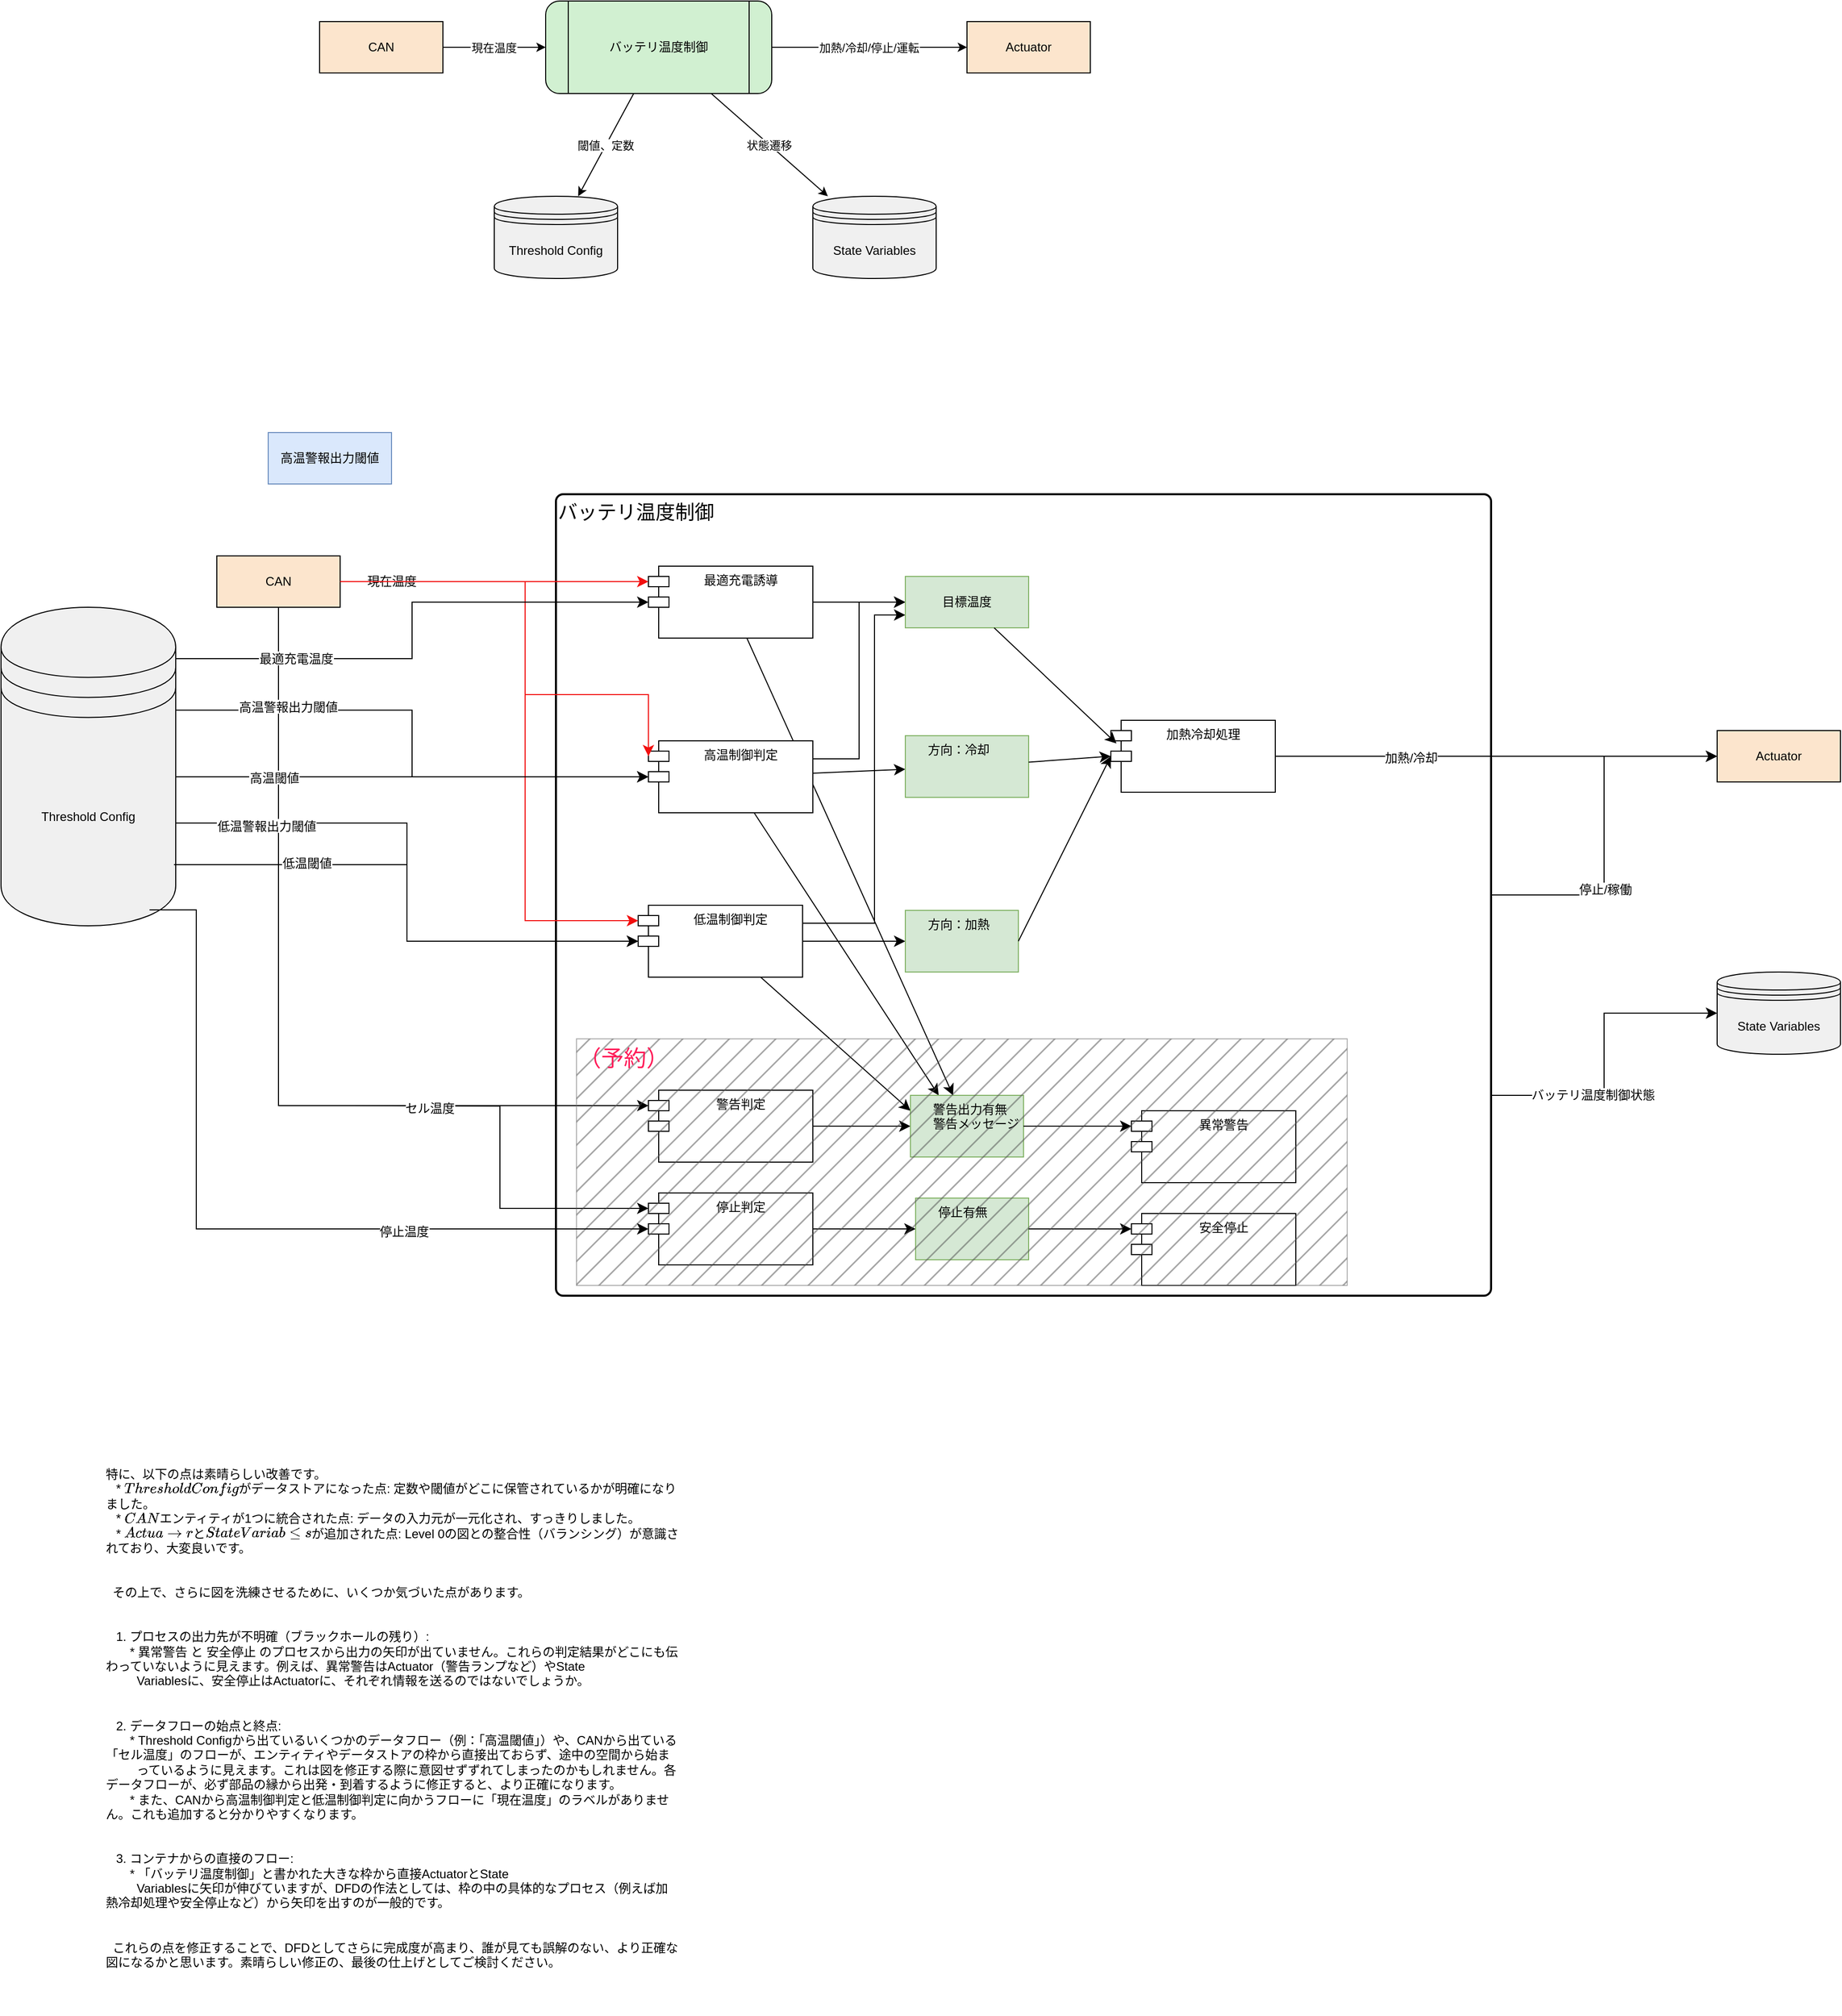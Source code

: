 <mxfile version="28.2.5">
  <diagram id="dfd_level0" name="Battery Temperature Control - Level 0 DFD">
    <mxGraphModel dx="1468" dy="705" grid="1" gridSize="10" guides="1" tooltips="1" connect="1" arrows="1" fold="1" page="0" pageScale="1" pageWidth="1654" pageHeight="1169" math="0" shadow="0">
      <root>
        <mxCell id="0" />
        <mxCell id="1" parent="0" />
        <mxCell id="can" value="CAN" style="shape=rectangle;fillColor=#fce5cd;whiteSpace=wrap;html=1;" parent="1" vertex="1">
          <mxGeometry x="80" y="120" width="120" height="50" as="geometry" />
        </mxCell>
        <mxCell id="logic" value="バッテリ温度制御" style="shape=process;rounded=1;fillColor=#d1f0d1;whiteSpace=wrap;html=1;" parent="1" vertex="1">
          <mxGeometry x="300" y="100" width="220" height="90" as="geometry" />
        </mxCell>
        <mxCell id="act" value="Actuator" style="shape=rectangle;fillColor=#fce5cd;whiteSpace=wrap;html=1;" parent="1" vertex="1">
          <mxGeometry x="710" y="120" width="120" height="50" as="geometry" />
        </mxCell>
        <mxCell id="conf" value="Threshold Config" style="shape=datastore;fillColor=#f0f0f0;whiteSpace=wrap;html=1;" parent="1" vertex="1">
          <mxGeometry x="250" y="290" width="120" height="80" as="geometry" />
        </mxCell>
        <mxCell id="state" value="State Variables" style="shape=datastore;fillColor=#f0f0f0;whiteSpace=wrap;html=1;" parent="1" vertex="1">
          <mxGeometry x="560" y="290" width="120" height="80" as="geometry" />
        </mxCell>
        <mxCell id="f1" value="現在温度" parent="1" source="can" target="logic" edge="1">
          <mxGeometry relative="1" as="geometry">
            <mxPoint as="offset" />
          </mxGeometry>
        </mxCell>
        <mxCell id="f2" value="加熱/冷却/停止/運転" parent="1" source="logic" target="act" edge="1">
          <mxGeometry relative="1" as="geometry" />
        </mxCell>
        <mxCell id="f3" value="閾値、定数" parent="1" source="logic" target="conf" edge="1">
          <mxGeometry relative="1" as="geometry" />
        </mxCell>
        <mxCell id="f4" value="状態遷移" parent="1" source="logic" target="state" edge="1">
          <mxGeometry relative="1" as="geometry" />
        </mxCell>
        <mxCell id="OiuqpF2scuzAS8LPqLpI-21" style="edgeStyle=orthogonalEdgeStyle;rounded=0;orthogonalLoop=1;jettySize=auto;html=1;entryX=0;entryY=0.5;entryDx=0;entryDy=0;fontSize=12;startSize=8;endSize=8;" parent="1" source="gV4ivacfT20c8QTqMqW6-1" target="OiuqpF2scuzAS8LPqLpI-16" edge="1">
          <mxGeometry relative="1" as="geometry" />
        </mxCell>
        <mxCell id="OiuqpF2scuzAS8LPqLpI-22" value="停止/稼働" style="edgeLabel;html=1;align=center;verticalAlign=middle;resizable=0;points=[];fontSize=12;" parent="OiuqpF2scuzAS8LPqLpI-21" vertex="1" connectable="0">
          <mxGeometry x="-0.353" y="-1" relative="1" as="geometry">
            <mxPoint as="offset" />
          </mxGeometry>
        </mxCell>
        <mxCell id="OiuqpF2scuzAS8LPqLpI-24" style="edgeStyle=orthogonalEdgeStyle;rounded=0;orthogonalLoop=1;jettySize=auto;html=1;entryX=0;entryY=0.5;entryDx=0;entryDy=0;fontSize=12;startSize=8;endSize=8;exitX=1;exitY=0.75;exitDx=0;exitDy=0;" parent="1" source="gV4ivacfT20c8QTqMqW6-1" target="OiuqpF2scuzAS8LPqLpI-23" edge="1">
          <mxGeometry relative="1" as="geometry" />
        </mxCell>
        <mxCell id="OiuqpF2scuzAS8LPqLpI-25" value="バッテリ温度制御状態" style="edgeLabel;html=1;align=center;verticalAlign=middle;resizable=0;points=[];fontSize=12;" parent="OiuqpF2scuzAS8LPqLpI-24" vertex="1" connectable="0">
          <mxGeometry x="-0.602" y="-4" relative="1" as="geometry">
            <mxPoint x="39" y="-4" as="offset" />
          </mxGeometry>
        </mxCell>
        <mxCell id="gV4ivacfT20c8QTqMqW6-1" value="バッテリ温度制御" style="rounded=1;whiteSpace=wrap;html=1;absoluteArcSize=1;arcSize=14;strokeWidth=2;align=left;verticalAlign=top;fontSize=19;" parent="1" vertex="1">
          <mxGeometry x="310" y="580" width="910" height="780" as="geometry" />
        </mxCell>
        <mxCell id="OiuqpF2scuzAS8LPqLpI-12" style="edgeStyle=orthogonalEdgeStyle;rounded=0;orthogonalLoop=1;jettySize=auto;html=1;fontSize=12;startSize=8;endSize=8;entryX=0;entryY=0;entryDx=0;entryDy=15;entryPerimeter=0;" parent="1" source="gV4ivacfT20c8QTqMqW6-2" target="gV4ivacfT20c8QTqMqW6-58" edge="1">
          <mxGeometry relative="1" as="geometry">
            <mxPoint x="180" y="1130" as="targetPoint" />
            <Array as="points">
              <mxPoint x="40" y="1175" />
            </Array>
          </mxGeometry>
        </mxCell>
        <mxCell id="gV4ivacfT20c8QTqMqW6-2" value="CAN" style="shape=rectangle;fillColor=#fce5cd;whiteSpace=wrap;html=1;" parent="1" vertex="1">
          <mxGeometry x="-20" y="640" width="120" height="50" as="geometry" />
        </mxCell>
        <mxCell id="gV4ivacfT20c8QTqMqW6-3" style="edgeStyle=none;curved=1;rounded=0;orthogonalLoop=1;jettySize=auto;html=1;fontSize=12;startSize=8;endSize=8;entryX=0;entryY=0;entryDx=0;entryDy=15;entryPerimeter=0;strokeColor=light-dark(#F20F0F,#EDEDED);" parent="1" source="gV4ivacfT20c8QTqMqW6-2" target="gV4ivacfT20c8QTqMqW6-4" edge="1">
          <mxGeometry relative="1" as="geometry">
            <mxPoint x="180" y="610" as="targetPoint" />
          </mxGeometry>
        </mxCell>
        <mxCell id="gV4ivacfT20c8QTqMqW6-12" value="現在温度" style="edgeLabel;html=1;align=center;verticalAlign=middle;resizable=0;points=[];fontSize=12;" parent="gV4ivacfT20c8QTqMqW6-3" vertex="1" connectable="0">
          <mxGeometry x="-0.223" y="-3" relative="1" as="geometry">
            <mxPoint x="-67" y="-3" as="offset" />
          </mxGeometry>
        </mxCell>
        <mxCell id="gV4ivacfT20c8QTqMqW6-22" style="edgeStyle=none;curved=1;rounded=0;orthogonalLoop=1;jettySize=auto;html=1;fontSize=12;startSize=8;endSize=8;" parent="1" source="gV4ivacfT20c8QTqMqW6-4" target="gV4ivacfT20c8QTqMqW6-21" edge="1">
          <mxGeometry relative="1" as="geometry" />
        </mxCell>
        <mxCell id="gV4ivacfT20c8QTqMqW6-78" style="edgeStyle=none;curved=1;rounded=0;orthogonalLoop=1;jettySize=auto;html=1;fontSize=12;startSize=8;endSize=8;" parent="1" source="gV4ivacfT20c8QTqMqW6-4" target="gV4ivacfT20c8QTqMqW6-64" edge="1">
          <mxGeometry relative="1" as="geometry" />
        </mxCell>
        <mxCell id="gV4ivacfT20c8QTqMqW6-4" value="&lt;p style=&quot;margin-top: 0pt; margin-bottom: 0pt; margin-left: 0in; direction: ltr; unicode-bidi: embed; vertical-align: middle; word-break: normal;&quot;&gt;&lt;font face=&quot;Helvetica&quot; style=&quot;&quot;&gt;最適充電誘導&lt;/font&gt;&lt;/p&gt;" style="shape=module;align=left;spacingLeft=20;align=center;verticalAlign=top;whiteSpace=wrap;html=1;" parent="1" vertex="1">
          <mxGeometry x="400" y="650" width="160" height="70" as="geometry" />
        </mxCell>
        <mxCell id="gV4ivacfT20c8QTqMqW6-8" value="高温警報出力閾値" style="shape=rectangle;fillColor=#dae8fc;whiteSpace=wrap;html=1;strokeColor=#6c8ebf;" parent="1" vertex="1">
          <mxGeometry x="30" y="520" width="120" height="50" as="geometry" />
        </mxCell>
        <mxCell id="gV4ivacfT20c8QTqMqW6-50" value="" style="edgeStyle=none;curved=1;rounded=0;orthogonalLoop=1;jettySize=auto;html=1;fontSize=12;startSize=8;endSize=8;" parent="1" source="gV4ivacfT20c8QTqMqW6-14" target="gV4ivacfT20c8QTqMqW6-49" edge="1">
          <mxGeometry relative="1" as="geometry" />
        </mxCell>
        <mxCell id="gV4ivacfT20c8QTqMqW6-55" style="edgeStyle=orthogonalEdgeStyle;rounded=0;orthogonalLoop=1;jettySize=auto;html=1;entryX=0;entryY=0.5;entryDx=0;entryDy=0;fontSize=12;startSize=8;endSize=8;exitX=1;exitY=0.25;exitDx=0;exitDy=0;" parent="1" source="gV4ivacfT20c8QTqMqW6-14" target="gV4ivacfT20c8QTqMqW6-21" edge="1">
          <mxGeometry relative="1" as="geometry" />
        </mxCell>
        <mxCell id="gV4ivacfT20c8QTqMqW6-77" style="edgeStyle=none;curved=1;rounded=0;orthogonalLoop=1;jettySize=auto;html=1;entryX=0.25;entryY=0;entryDx=0;entryDy=0;fontSize=12;startSize=8;endSize=8;" parent="1" source="gV4ivacfT20c8QTqMqW6-14" target="gV4ivacfT20c8QTqMqW6-64" edge="1">
          <mxGeometry relative="1" as="geometry" />
        </mxCell>
        <mxCell id="gV4ivacfT20c8QTqMqW6-14" value="&lt;p style=&quot;margin-top: 0pt; margin-bottom: 0pt; margin-left: 0in; direction: ltr; unicode-bidi: embed; vertical-align: middle; word-break: normal;&quot;&gt;&lt;font style=&quot;&quot;&gt;高温制御判定&lt;/font&gt;&lt;/p&gt;" style="shape=module;align=left;spacingLeft=20;align=center;verticalAlign=top;whiteSpace=wrap;html=1;miterlimit=4;" parent="1" vertex="1">
          <mxGeometry x="400" y="820" width="160" height="70" as="geometry" />
        </mxCell>
        <mxCell id="gV4ivacfT20c8QTqMqW6-52" value="" style="edgeStyle=none;curved=1;rounded=0;orthogonalLoop=1;jettySize=auto;html=1;fontSize=12;startSize=8;endSize=8;" parent="1" source="gV4ivacfT20c8QTqMqW6-15" target="gV4ivacfT20c8QTqMqW6-51" edge="1">
          <mxGeometry relative="1" as="geometry" />
        </mxCell>
        <mxCell id="gV4ivacfT20c8QTqMqW6-56" style="edgeStyle=orthogonalEdgeStyle;rounded=0;orthogonalLoop=1;jettySize=auto;html=1;entryX=0;entryY=0.75;entryDx=0;entryDy=0;fontSize=12;startSize=8;endSize=8;exitX=1;exitY=0.25;exitDx=0;exitDy=0;" parent="1" source="gV4ivacfT20c8QTqMqW6-15" target="gV4ivacfT20c8QTqMqW6-21" edge="1">
          <mxGeometry relative="1" as="geometry">
            <Array as="points">
              <mxPoint x="620" y="998" />
              <mxPoint x="620" y="698" />
            </Array>
          </mxGeometry>
        </mxCell>
        <mxCell id="gV4ivacfT20c8QTqMqW6-76" style="edgeStyle=none;curved=1;rounded=0;orthogonalLoop=1;jettySize=auto;html=1;entryX=0;entryY=0.25;entryDx=0;entryDy=0;fontSize=12;startSize=8;endSize=8;" parent="1" source="gV4ivacfT20c8QTqMqW6-15" target="gV4ivacfT20c8QTqMqW6-64" edge="1">
          <mxGeometry relative="1" as="geometry" />
        </mxCell>
        <mxCell id="gV4ivacfT20c8QTqMqW6-15" value="&lt;p style=&quot;margin-top: 0pt; margin-bottom: 0pt; margin-left: 0in; direction: ltr; unicode-bidi: embed; vertical-align: middle; word-break: normal;&quot;&gt;低温制御判定&lt;/p&gt;" style="shape=module;align=left;spacingLeft=20;align=center;verticalAlign=top;whiteSpace=wrap;html=1;" parent="1" vertex="1">
          <mxGeometry x="390" y="980" width="160" height="70" as="geometry" />
        </mxCell>
        <mxCell id="OiuqpF2scuzAS8LPqLpI-17" style="edgeStyle=none;curved=1;rounded=0;orthogonalLoop=1;jettySize=auto;html=1;entryX=0;entryY=0.5;entryDx=0;entryDy=0;fontSize=12;startSize=8;endSize=8;" parent="1" source="gV4ivacfT20c8QTqMqW6-16" target="OiuqpF2scuzAS8LPqLpI-16" edge="1">
          <mxGeometry relative="1" as="geometry" />
        </mxCell>
        <mxCell id="OiuqpF2scuzAS8LPqLpI-18" value="加熱/冷却" style="edgeLabel;html=1;align=center;verticalAlign=middle;resizable=0;points=[];fontSize=12;" parent="OiuqpF2scuzAS8LPqLpI-17" vertex="1" connectable="0">
          <mxGeometry x="-0.386" y="-2" relative="1" as="geometry">
            <mxPoint as="offset" />
          </mxGeometry>
        </mxCell>
        <mxCell id="gV4ivacfT20c8QTqMqW6-16" value="&lt;p style=&quot;margin-top: 0pt; margin-bottom: 0pt; margin-left: 0in; direction: ltr; unicode-bidi: embed; vertical-align: middle; word-break: normal;&quot;&gt;加熱冷却処理&lt;/p&gt;" style="shape=module;align=left;spacingLeft=20;align=center;verticalAlign=top;whiteSpace=wrap;html=1;" parent="1" vertex="1">
          <mxGeometry x="850" y="800" width="160" height="70" as="geometry" />
        </mxCell>
        <mxCell id="gV4ivacfT20c8QTqMqW6-21" value="目標温度" style="shape=rectangle;fillColor=#d5e8d4;whiteSpace=wrap;html=1;strokeColor=#82b366;" parent="1" vertex="1">
          <mxGeometry x="650" y="660" width="120" height="50" as="geometry" />
        </mxCell>
        <mxCell id="gV4ivacfT20c8QTqMqW6-23" style="edgeStyle=none;curved=1;rounded=0;orthogonalLoop=1;jettySize=auto;html=1;fontSize=12;startSize=8;endSize=8;entryX=0.034;entryY=0.322;entryDx=0;entryDy=0;entryPerimeter=0;" parent="1" source="gV4ivacfT20c8QTqMqW6-21" target="gV4ivacfT20c8QTqMqW6-16" edge="1">
          <mxGeometry relative="1" as="geometry">
            <mxPoint x="870" y="785" as="targetPoint" />
          </mxGeometry>
        </mxCell>
        <mxCell id="gV4ivacfT20c8QTqMqW6-25" style="edgeStyle=orthogonalEdgeStyle;rounded=0;orthogonalLoop=1;jettySize=auto;html=1;entryX=0;entryY=0;entryDx=0;entryDy=15;entryPerimeter=0;fontSize=12;startSize=8;endSize=8;exitX=1;exitY=0.5;exitDx=0;exitDy=0;strokeColor=light-dark(#F20F0F,#EDEDED);" parent="1" source="gV4ivacfT20c8QTqMqW6-2" target="gV4ivacfT20c8QTqMqW6-14" edge="1">
          <mxGeometry relative="1" as="geometry">
            <Array as="points">
              <mxPoint x="280" y="665" />
              <mxPoint x="280" y="775" />
            </Array>
          </mxGeometry>
        </mxCell>
        <mxCell id="gV4ivacfT20c8QTqMqW6-27" style="edgeStyle=none;curved=1;rounded=0;orthogonalLoop=1;jettySize=auto;html=1;exitX=0.75;exitY=1;exitDx=0;exitDy=0;fontSize=12;startSize=8;endSize=8;" parent="1" source="gV4ivacfT20c8QTqMqW6-2" target="gV4ivacfT20c8QTqMqW6-2" edge="1">
          <mxGeometry relative="1" as="geometry" />
        </mxCell>
        <mxCell id="gV4ivacfT20c8QTqMqW6-41" style="edgeStyle=orthogonalEdgeStyle;rounded=0;orthogonalLoop=1;jettySize=auto;html=1;entryX=0;entryY=0;entryDx=0;entryDy=15;entryPerimeter=0;fontSize=12;startSize=8;endSize=8;strokeColor=#F20F0F;" parent="1" source="gV4ivacfT20c8QTqMqW6-2" target="gV4ivacfT20c8QTqMqW6-15" edge="1">
          <mxGeometry relative="1" as="geometry">
            <Array as="points">
              <mxPoint x="280" y="665" />
              <mxPoint x="280" y="995" />
            </Array>
          </mxGeometry>
        </mxCell>
        <mxCell id="gV4ivacfT20c8QTqMqW6-43" style="edgeStyle=none;curved=1;rounded=0;orthogonalLoop=1;jettySize=auto;html=1;entryX=1;entryY=0.5;entryDx=0;entryDy=0;fontSize=12;startSize=8;endSize=8;" parent="1" edge="1">
          <mxGeometry relative="1" as="geometry">
            <mxPoint x="90" y="925" as="sourcePoint" />
            <mxPoint x="90" y="925" as="targetPoint" />
          </mxGeometry>
        </mxCell>
        <mxCell id="gV4ivacfT20c8QTqMqW6-49" value="方向：冷却" style="whiteSpace=wrap;html=1;verticalAlign=top;spacingLeft=20;align=left;fillColor=#d5e8d4;strokeColor=#82b366;" parent="1" vertex="1">
          <mxGeometry x="650" y="815" width="120" height="60" as="geometry" />
        </mxCell>
        <mxCell id="gV4ivacfT20c8QTqMqW6-51" value="方向：加熱" style="whiteSpace=wrap;html=1;verticalAlign=top;spacingLeft=20;fillColor=#d5e8d4;strokeColor=#82b366;align=left;" parent="1" vertex="1">
          <mxGeometry x="650" y="985" width="110" height="60" as="geometry" />
        </mxCell>
        <mxCell id="gV4ivacfT20c8QTqMqW6-53" style="edgeStyle=none;curved=1;rounded=0;orthogonalLoop=1;jettySize=auto;html=1;entryX=0;entryY=0;entryDx=0;entryDy=35;entryPerimeter=0;fontSize=12;startSize=8;endSize=8;" parent="1" source="gV4ivacfT20c8QTqMqW6-49" target="gV4ivacfT20c8QTqMqW6-16" edge="1">
          <mxGeometry relative="1" as="geometry" />
        </mxCell>
        <mxCell id="gV4ivacfT20c8QTqMqW6-54" style="edgeStyle=none;curved=1;rounded=0;orthogonalLoop=1;jettySize=auto;html=1;entryX=0;entryY=0;entryDx=0;entryDy=35;entryPerimeter=0;fontSize=12;startSize=8;endSize=8;exitX=1;exitY=0.5;exitDx=0;exitDy=0;" parent="1" source="gV4ivacfT20c8QTqMqW6-51" target="gV4ivacfT20c8QTqMqW6-16" edge="1">
          <mxGeometry relative="1" as="geometry" />
        </mxCell>
        <mxCell id="gV4ivacfT20c8QTqMqW6-66" style="edgeStyle=none;curved=1;rounded=0;orthogonalLoop=1;jettySize=auto;html=1;entryX=0;entryY=0.5;entryDx=0;entryDy=0;fontSize=12;startSize=8;endSize=8;" parent="1" source="gV4ivacfT20c8QTqMqW6-58" target="gV4ivacfT20c8QTqMqW6-64" edge="1">
          <mxGeometry relative="1" as="geometry" />
        </mxCell>
        <mxCell id="gV4ivacfT20c8QTqMqW6-58" value="&lt;p style=&quot;margin-top: 0pt; margin-bottom: 0pt; margin-left: 0in; direction: ltr; unicode-bidi: embed; vertical-align: middle; word-break: normal;&quot;&gt;警告判定&lt;/p&gt;" style="shape=module;align=left;spacingLeft=20;align=center;verticalAlign=top;whiteSpace=wrap;html=1;" parent="1" vertex="1">
          <mxGeometry x="400" y="1160" width="160" height="70" as="geometry" />
        </mxCell>
        <mxCell id="gV4ivacfT20c8QTqMqW6-62" value="&lt;p style=&quot;margin-top: 0pt; margin-bottom: 0pt; margin-left: 0in; direction: ltr; unicode-bidi: embed; vertical-align: middle; word-break: normal;&quot;&gt;異常警告&lt;/p&gt;" style="shape=module;align=left;spacingLeft=20;align=center;verticalAlign=top;whiteSpace=wrap;html=1;" parent="1" vertex="1">
          <mxGeometry x="870" y="1180" width="160" height="70" as="geometry" />
        </mxCell>
        <mxCell id="gV4ivacfT20c8QTqMqW6-73" style="edgeStyle=none;curved=1;rounded=0;orthogonalLoop=1;jettySize=auto;html=1;entryX=0;entryY=0.5;entryDx=0;entryDy=0;fontSize=12;startSize=8;endSize=8;" parent="1" source="gV4ivacfT20c8QTqMqW6-63" target="gV4ivacfT20c8QTqMqW6-72" edge="1">
          <mxGeometry relative="1" as="geometry" />
        </mxCell>
        <mxCell id="gV4ivacfT20c8QTqMqW6-63" value="&lt;p style=&quot;margin-top: 0pt; margin-bottom: 0pt; margin-left: 0in; direction: ltr; unicode-bidi: embed; vertical-align: middle; word-break: normal;&quot;&gt;停止判定&lt;/p&gt;" style="shape=module;align=left;spacingLeft=20;align=center;verticalAlign=top;whiteSpace=wrap;html=1;" parent="1" vertex="1">
          <mxGeometry x="400" y="1260" width="160" height="70" as="geometry" />
        </mxCell>
        <mxCell id="gV4ivacfT20c8QTqMqW6-64" value="警告出力有無&lt;div&gt;警告メッセージ&lt;/div&gt;" style="whiteSpace=wrap;html=1;verticalAlign=top;spacingLeft=20;fillColor=#d5e8d4;strokeColor=#82b366;align=left;" parent="1" vertex="1">
          <mxGeometry x="655" y="1165" width="110" height="60" as="geometry" />
        </mxCell>
        <mxCell id="gV4ivacfT20c8QTqMqW6-67" style="edgeStyle=orthogonalEdgeStyle;rounded=0;orthogonalLoop=1;jettySize=auto;html=1;entryX=0;entryY=0;entryDx=0;entryDy=15;entryPerimeter=0;fontSize=12;startSize=8;endSize=8;" parent="1" source="gV4ivacfT20c8QTqMqW6-64" target="gV4ivacfT20c8QTqMqW6-62" edge="1">
          <mxGeometry relative="1" as="geometry" />
        </mxCell>
        <mxCell id="gV4ivacfT20c8QTqMqW6-69" style="edgeStyle=orthogonalEdgeStyle;rounded=0;orthogonalLoop=1;jettySize=auto;html=1;entryX=0;entryY=0;entryDx=0;entryDy=15;entryPerimeter=0;fontSize=12;startSize=8;endSize=8;" parent="1" target="gV4ivacfT20c8QTqMqW6-63" edge="1">
          <mxGeometry relative="1" as="geometry">
            <mxPoint x="110" y="1175" as="sourcePoint" />
          </mxGeometry>
        </mxCell>
        <mxCell id="OiuqpF2scuzAS8LPqLpI-13" value="セル温度" style="edgeLabel;html=1;align=center;verticalAlign=middle;resizable=0;points=[];fontSize=12;" parent="gV4ivacfT20c8QTqMqW6-69" vertex="1" connectable="0">
          <mxGeometry x="-0.606" y="-2" relative="1" as="geometry">
            <mxPoint as="offset" />
          </mxGeometry>
        </mxCell>
        <mxCell id="gV4ivacfT20c8QTqMqW6-71" value="&lt;p style=&quot;margin-top: 0pt; margin-bottom: 0pt; margin-left: 0in; direction: ltr; unicode-bidi: embed; vertical-align: middle; word-break: normal;&quot;&gt;安全停止&lt;/p&gt;" style="shape=module;align=left;spacingLeft=20;align=center;verticalAlign=top;whiteSpace=wrap;html=1;" parent="1" vertex="1">
          <mxGeometry x="870" y="1280" width="160" height="70" as="geometry" />
        </mxCell>
        <mxCell id="gV4ivacfT20c8QTqMqW6-72" value="停止有無" style="whiteSpace=wrap;html=1;verticalAlign=top;spacingLeft=20;fillColor=#d5e8d4;strokeColor=#82b366;align=left;" parent="1" vertex="1">
          <mxGeometry x="660" y="1265" width="110" height="60" as="geometry" />
        </mxCell>
        <mxCell id="gV4ivacfT20c8QTqMqW6-74" style="edgeStyle=none;curved=1;rounded=0;orthogonalLoop=1;jettySize=auto;html=1;entryX=0;entryY=0;entryDx=0;entryDy=15;entryPerimeter=0;fontSize=12;startSize=8;endSize=8;" parent="1" source="gV4ivacfT20c8QTqMqW6-72" target="gV4ivacfT20c8QTqMqW6-71" edge="1">
          <mxGeometry relative="1" as="geometry" />
        </mxCell>
        <mxCell id="gV4ivacfT20c8QTqMqW6-79" value="&lt;font style=&quot;font-size: 22px; color: rgb(255, 29, 89);&quot;&gt;（予約）&lt;/font&gt;" style="html=1;whiteSpace=wrap;fillColor=#4E4E4E;fontColor=#333333;strokeColor=#666666;opacity=50;gradientColor=none;fillStyle=hatch;align=left;verticalAlign=top;" parent="1" vertex="1">
          <mxGeometry x="330" y="1110" width="750" height="240" as="geometry" />
        </mxCell>
        <mxCell id="OiuqpF2scuzAS8LPqLpI-1" value="Threshold Config" style="shape=datastore;fillColor=#f0f0f0;whiteSpace=wrap;html=1;" parent="1" vertex="1">
          <mxGeometry x="-230" y="690" width="170" height="310" as="geometry" />
        </mxCell>
        <mxCell id="OiuqpF2scuzAS8LPqLpI-2" style="edgeStyle=orthogonalEdgeStyle;rounded=0;orthogonalLoop=1;jettySize=auto;html=1;entryX=0;entryY=0;entryDx=0;entryDy=35;entryPerimeter=0;fontSize=12;startSize=8;endSize=8;" parent="1" source="OiuqpF2scuzAS8LPqLpI-1" target="gV4ivacfT20c8QTqMqW6-4" edge="1">
          <mxGeometry relative="1" as="geometry">
            <Array as="points">
              <mxPoint x="170" y="740" />
              <mxPoint x="170" y="685" />
            </Array>
          </mxGeometry>
        </mxCell>
        <mxCell id="OiuqpF2scuzAS8LPqLpI-3" value="最適充電温度" style="edgeLabel;align=left;verticalAlign=middle;resizable=0;points=[];fontSize=12;horizontal=1;" parent="OiuqpF2scuzAS8LPqLpI-2" vertex="1" connectable="0">
          <mxGeometry x="-0.372" y="1" relative="1" as="geometry">
            <mxPoint x="-82" as="offset" />
          </mxGeometry>
        </mxCell>
        <mxCell id="OiuqpF2scuzAS8LPqLpI-4" style="edgeStyle=orthogonalEdgeStyle;rounded=0;orthogonalLoop=1;jettySize=auto;html=1;entryX=0;entryY=0;entryDx=0;entryDy=35;entryPerimeter=0;fontSize=12;startSize=8;endSize=8;exitX=1;exitY=0.323;exitDx=0;exitDy=0;exitPerimeter=0;" parent="1" source="OiuqpF2scuzAS8LPqLpI-1" target="gV4ivacfT20c8QTqMqW6-14" edge="1">
          <mxGeometry relative="1" as="geometry">
            <mxPoint x="-50" y="794" as="sourcePoint" />
          </mxGeometry>
        </mxCell>
        <mxCell id="OiuqpF2scuzAS8LPqLpI-5" value="高温警報出力閾値" style="edgeLabel;align=center;verticalAlign=middle;resizable=0;points=[];fontSize=12;" parent="OiuqpF2scuzAS8LPqLpI-4" vertex="1" connectable="0">
          <mxGeometry x="-0.582" y="4" relative="1" as="geometry">
            <mxPoint as="offset" />
          </mxGeometry>
        </mxCell>
        <mxCell id="OiuqpF2scuzAS8LPqLpI-6" style="edgeStyle=orthogonalEdgeStyle;rounded=0;orthogonalLoop=1;jettySize=auto;html=1;entryX=0;entryY=0;entryDx=0;entryDy=35;entryPerimeter=0;fontSize=12;startSize=8;endSize=8;" parent="1" target="gV4ivacfT20c8QTqMqW6-14" edge="1">
          <mxGeometry relative="1" as="geometry">
            <mxPoint x="-60" y="855" as="sourcePoint" />
            <Array as="points">
              <mxPoint x="-60" y="855" />
            </Array>
          </mxGeometry>
        </mxCell>
        <mxCell id="OiuqpF2scuzAS8LPqLpI-7" value="高温閾値" style="edgeLabel;align=center;verticalAlign=middle;resizable=0;points=[];fontSize=12;" parent="OiuqpF2scuzAS8LPqLpI-6" vertex="1" connectable="0">
          <mxGeometry x="-0.312" y="-3" relative="1" as="geometry">
            <mxPoint x="-62" y="-3" as="offset" />
          </mxGeometry>
        </mxCell>
        <mxCell id="OiuqpF2scuzAS8LPqLpI-8" style="edgeStyle=orthogonalEdgeStyle;rounded=0;orthogonalLoop=1;jettySize=auto;html=1;entryX=0;entryY=0;entryDx=0;entryDy=35;entryPerimeter=0;fontSize=12;startSize=8;endSize=8;" parent="1" source="OiuqpF2scuzAS8LPqLpI-1" target="gV4ivacfT20c8QTqMqW6-15" edge="1">
          <mxGeometry relative="1" as="geometry">
            <Array as="points">
              <mxPoint x="165" y="900" />
              <mxPoint x="165" y="1015" />
            </Array>
          </mxGeometry>
        </mxCell>
        <mxCell id="OiuqpF2scuzAS8LPqLpI-9" value="低温警報出力閾値" style="edgeLabel;align=center;verticalAlign=middle;resizable=0;points=[];fontSize=12;" parent="OiuqpF2scuzAS8LPqLpI-8" vertex="1" connectable="0">
          <mxGeometry x="-0.686" y="-2" relative="1" as="geometry">
            <mxPoint as="offset" />
          </mxGeometry>
        </mxCell>
        <mxCell id="OiuqpF2scuzAS8LPqLpI-10" style="edgeStyle=orthogonalEdgeStyle;rounded=0;orthogonalLoop=1;jettySize=auto;html=1;entryX=0;entryY=0;entryDx=0;entryDy=35;entryPerimeter=0;fontSize=12;startSize=8;endSize=8;exitX=0.99;exitY=0.808;exitDx=0;exitDy=0;exitPerimeter=0;" parent="1" source="OiuqpF2scuzAS8LPqLpI-1" target="gV4ivacfT20c8QTqMqW6-15" edge="1">
          <mxGeometry relative="1" as="geometry" />
        </mxCell>
        <mxCell id="OiuqpF2scuzAS8LPqLpI-11" value="低温閾値" style="edgeLabel;align=center;verticalAlign=middle;resizable=0;points=[];fontSize=12;" parent="OiuqpF2scuzAS8LPqLpI-10" vertex="1" connectable="0">
          <mxGeometry x="-0.507" y="2" relative="1" as="geometry">
            <mxPoint as="offset" />
          </mxGeometry>
        </mxCell>
        <mxCell id="OiuqpF2scuzAS8LPqLpI-14" style="edgeStyle=orthogonalEdgeStyle;rounded=0;orthogonalLoop=1;jettySize=auto;html=1;entryX=0;entryY=0;entryDx=0;entryDy=35;entryPerimeter=0;fontSize=12;startSize=8;endSize=8;exitX=0.85;exitY=0.95;exitDx=0;exitDy=0;exitPerimeter=0;" parent="1" source="OiuqpF2scuzAS8LPqLpI-1" target="gV4ivacfT20c8QTqMqW6-63" edge="1">
          <mxGeometry relative="1" as="geometry">
            <Array as="points">
              <mxPoint x="-40" y="985" />
              <mxPoint x="-40" y="1295" />
            </Array>
          </mxGeometry>
        </mxCell>
        <mxCell id="OiuqpF2scuzAS8LPqLpI-15" value="停止温度" style="edgeLabel;html=1;align=center;verticalAlign=middle;resizable=0;points=[];fontSize=12;" parent="OiuqpF2scuzAS8LPqLpI-14" vertex="1" connectable="0">
          <mxGeometry x="0.401" y="-3" relative="1" as="geometry">
            <mxPoint as="offset" />
          </mxGeometry>
        </mxCell>
        <mxCell id="OiuqpF2scuzAS8LPqLpI-16" value="Actuator" style="shape=rectangle;fillColor=#fce5cd;whiteSpace=wrap;html=1;" parent="1" vertex="1">
          <mxGeometry x="1440" y="810" width="120" height="50" as="geometry" />
        </mxCell>
        <mxCell id="OiuqpF2scuzAS8LPqLpI-23" value="State Variables" style="shape=datastore;fillColor=#f0f0f0;whiteSpace=wrap;html=1;" parent="1" vertex="1">
          <mxGeometry x="1440" y="1045" width="120" height="80" as="geometry" />
        </mxCell>
        <mxCell id="I5uu-DAF_shpUB-Ur6Yt-1" value="特に、以下の点は素晴らしい改善です。&#xa;   * `Threshold Config`がデータストアになった点: 定数や閾値がどこに保管されているかが明確になりました。&#xa;   * `CAN`エンティティが1つに統合された点: データの入力元が一元化され、すっきりしました。&#xa;   * `Actuator`と`State Variables`が追加された点: Level 0の図との整合性（バランシング）が意識されており、大変良いです。&#xa;&#xa;&#xa;  その上で、さらに図を洗練させるために、いくつか気づいた点があります。&#xa;&#xa;&#xa;   1. プロセスの出力先が不明確（ブラックホールの残り）:&#xa;       * 異常警告 と 安全停止 のプロセスから出力の矢印が出ていません。これらの判定結果がどこにも伝わっていないように見えます。例えば、異常警告はActuator（警告ランプなど）やState&#xa;         Variablesに、安全停止はActuatorに、それぞれ情報を送るのではないでしょうか。&#xa;&#xa;&#xa;   2. データフローの始点と終点:&#xa;       * Threshold Configから出ているいくつかのデータフロー（例：「高温閾値」）や、CANから出ている「セル温度」のフローが、エンティティやデータストアの枠から直接出ておらず、途中の空間から始ま&#xa;         っているように見えます。これは図を修正する際に意図せずずれてしまったのかもしれません。各データフローが、必ず部品の縁から出発・到着するように修正すると、より正確になります。&#xa;       * また、CANから高温制御判定と低温制御判定に向かうフローに「現在温度」のラベルがありません。これも追加すると分かりやすくなります。&#xa;&#xa;&#xa;   3. コンテナからの直接のフロー:&#xa;       * 「バッテリ温度制御」と書かれた大きな枠から直接ActuatorとState&#xa;         Variablesに矢印が伸びていますが、DFDの作法としては、枠の中の具体的なプロセス（例えば加熱冷却処理や安全停止など）から矢印を出すのが一般的です。&#xa;&#xa;&#xa;  これらの点を修正することで、DFDとしてさらに完成度が高まり、誰が見ても誤解のない、より正確な図になるかと思います。素晴らしい修正の、最後の仕上げとしてご検討ください。" style="text;whiteSpace=wrap;" vertex="1" parent="1">
          <mxGeometry x="-130" y="1520" width="560" height="540" as="geometry" />
        </mxCell>
      </root>
    </mxGraphModel>
  </diagram>
</mxfile>
